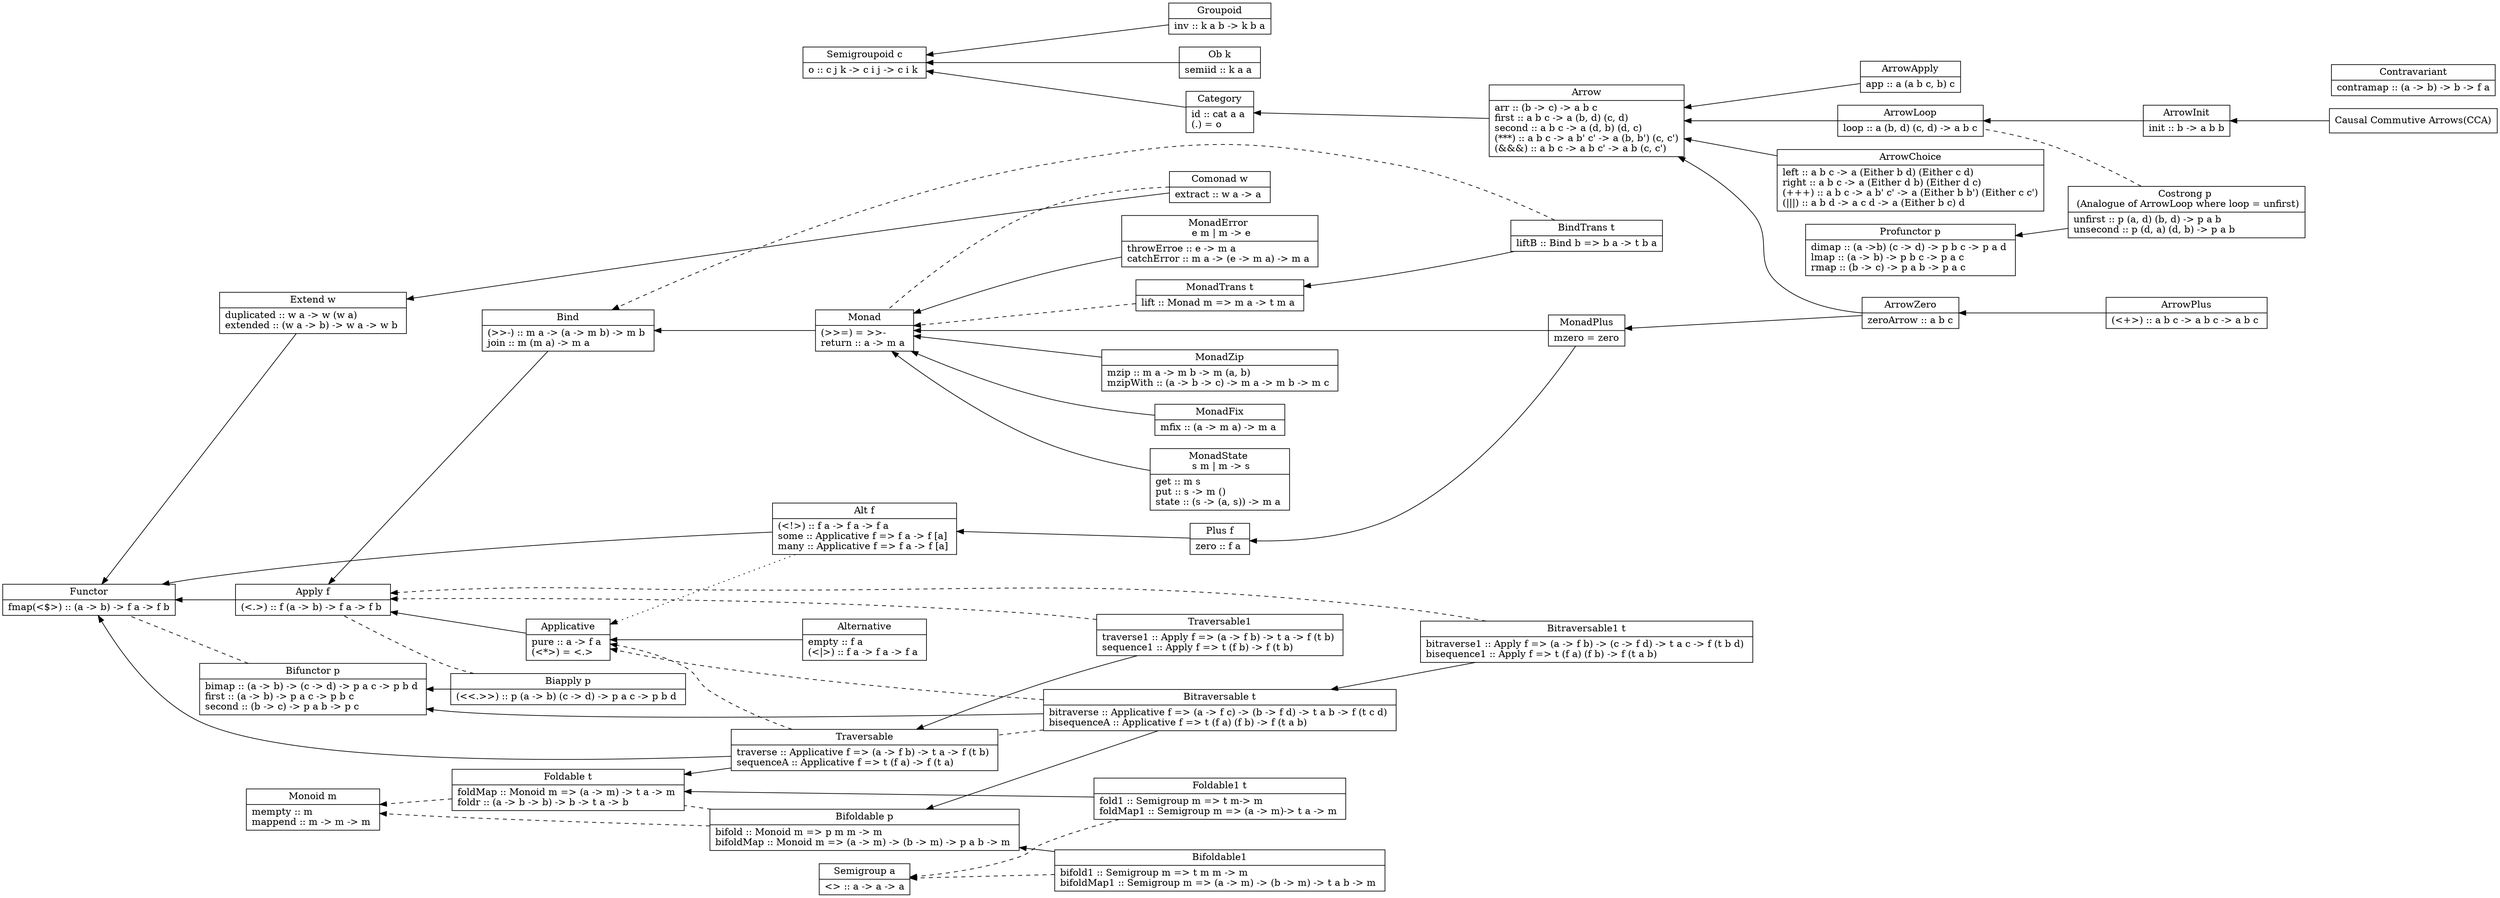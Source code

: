 digraph {
	graph[rankdir="RL"]
	node[shape="record"]

	category [label="{ Category }|{ id :: cat a a \l\
	(.) = o \l }"]
	functor [label="{ Functor }|{ fmap(\<$\>) :: (a -\> b) -\> f a -\> f b }"]
	applicative [label="{ Applicative }|{ pure :: a -\> f a \l\
	(\<*\>) = \<.\>\l }"]
	alternative [label="{ Alternative }|{ empty :: f a \l\
	(\<\|\>) :: f a -\> f a -\> f a \l}"]
	monad  [label="{ Monad }|{ (\>\>=) = \>\>- \lreturn :: a -\> m a \l}"]
	monadplus [label="{ MonadPlus }|{ mzero = zero }"]
	monadzip [label="{ MonadZip }|{ mzip :: m a -\> m b -\> m (a, b)\l\
	mzipWith :: (a -\> b -\> c) -\> m a -\> m b -\> m c \l}"]
	arrow [label="{ Arrow }|{ arr :: (b -\> c) -\> a b c \l\
first :: a b c -\> a (b, d) (c, d) \l\
second :: a b c -\> a (d, b) (d, c) \l\
(***) :: a b c -\> a b' c' -\> a (b, b') (c, c')\l\
(&&&) :: a b c -\> a b c' -\> a b (c, c')\l }"]
	monadfix [label="{ MonadFix }|{ mfix :: (a -\> m a) -\> m a \l}"]
	arrowplus [label="{ ArrowPlus }|{ (\<+\>) :: a b c -\> a b c -\> a b c \l }"]
	arrowzero [label="{ ArrowZero }|{ zeroArrow :: a b c }"]
	arrowinit[label="{ ArrowInit }|{ init :: b -\> a b b }"]
	arrowchoice[label="{ ArrowChoice }|{ left :: a b c -\> a (Either b d) (Either c d) \l\
	right :: a b c -\> a (Either d b) (Either d c)\l\
	(+++) :: a b c -\> a b' c' -\> a (Either b b') (Either c c')\l\
	(\|\|\|) :: a b d -\> a c d -\> a (Either b c) d\l }"]
	arrowapply [label="{ ArrowApply }|{ app :: a (a b c, b) c }"]
	arrowloop [label="{ ArrowLoop }|{ loop :: a (b, d) (c, d) -\> a b c }"]
	cca [label="{Causal Commutive Arrows(CCA) }"]
	monoid [label="{ Monoid m}|{ mempty :: m \l\
	mappend :: m -\> m -\> m \l}"]
	foldable [label="{ Foldable t}|{ foldMap :: Monoid m =\> (a -\> m) -\> t a -\> m \l\
	foldr :: (a -\> b -\> b) -\> b -\> t a -\> b \l}"]
	traversable [label="{ Traversable }|{ traverse :: Applicative f =\> (a -\> f b) -\> t a -\> f (t b) \l\
	sequenceA :: Applicative f =\> t (f a) -\> f (t a) \l }"]
	contravariant [label="{ Contravariant }|{ contramap :: (a -\> b) -\>  b -\> f a }"]
	monadstate [label="{ MonadState \n s m \| m -\> s }|{ get :: m s \l\
	put :: s -\> m () \l\
	state :: (s -\> (a, s)) -\> m a \l}"]
	monaderror [label="{ MonadError \n e m \| m -\> e }|{ throwErroe :: e -\> m a \l\
	catchError :: m a -\> (e -\> m a) -\> m a \l }"]
	comonad [label="{ Comonad w }|{ extract :: w a -\> a \l }"]
	bifunctor [label="{ Bifunctor p }|{ bimap :: (a -\> b) -\> (c -\> d) -\> p a c -\> p b d \l\
	first :: (a -\> b) -\> p a c -\> p b c \l\
	second :: (b -\> c) -\> p a b -\> p  c \l }"]
	biapply [label="{ Biapply p }|{ (\<\<.\>\>) :: p (a -\> b) (c -\> d) -\> p a c -\> p b d \l }"]
	alt [label="{ Alt f }|{ (\<!\>) :: f a -\> f a -\> f a \l\
	some :: Applicative f =\> f a -\> f [a] \l\
	many :: Applicative f =\> f a -\> f [a] \l }"]
	apply [label="{ Apply f }|{ (\<.\>) :: f (a -\> b) -\> f a -\> f b \l}"]
	semigroup [label="{ Semigroup a }|{ \<\> :: a -\> a -\> a }"]
	semigroupoid [label="{ Semigroupoid c }|{ o :: c j k -\> c i j -\> c i k \l }"]
	bind [label="{ Bind }|{ (\>\>-) :: m a -\> (a -\> m b) -\> m b \l\
	join :: m (m a) -\> m a \l}"]
	bindtrans [label="{ BindTrans t}|{ liftB :: Bind b =\> b a -\> t b a }"]
	monadtrans [label="{ MonadTrans t}|{ lift :: Monad m =\> m a -\> t m a \l}"]
	extend [label="{ Extend w }|{ duplicated :: w a -\> w (w a) \l\
	extended :: (w a -\> b) -\> w a -\> w b \l }"]
	plus [label="{ Plus f }|{ zero :: f a \l }"]
	groupoid [label="{ Groupoid }|{ inv :: k a b -\> k b a }"]
	bifoldable [label="{ Bifoldable p}|{ bifold :: Monoid m =\> p m m -\> m \l\
	bifoldMap :: Monoid m =\> (a -\> m) -\> (b -\> m) -\> p a b -\> m \l }"]
	bifoldable1 [label="{ Bifoldable1 }|{ bifold1 :: Semigroup m =\> t m m -\> m \l\
	bifoldMap1 :: Semigroup m =\> (a -\> m) -\> (b -\> m) -\> t a b -\> m \l }"]
	bitraversable [label="{ Bitraversable t }|{ bitraverse :: Applicative f =\> (a -\> f c) -\> (b -\> f d) -\> t a b -\> f (t c d) \l\
	bisequenceA :: Applicative f =\> t (f a) (f b) -\> f (t a b) \l }"]
	bitraversable1 [label="{ Bitraversable1 t }|{ bitraverse1 :: Apply f =\> (a -\> f b) -\> (c -\> f d) -\> t a c -\> f (t b d) \l\
	bisequence1 :: Apply f =\> t (f a) (f b) -\> f (t a b) \l }"]
	foldable1 [label="{ Foldable1 t }|{ fold1 :: Semigroup m =\> t m-\> m \l\
	foldMap1 :: Semigroup m =\> (a -\> m)-\> t a -\> m \l }"]
	traversable1 [label="{ Traversable1 }|{ traverse1 :: Apply f =\> (a -\> f b) -\> t a -\> f (t b) \l\
	sequence1 :: Apply f =\> t (f b) -\> f (t b) \l }"]
	ob [label="{ Ob k }|{ semiid :: k a a \l }"]
	profunctor [label="{ Profunctor p }|{ dimap :: (a -\>b) (c -\> d) -\> p b c -\> p a d \l\
	lmap :: (a -\> b) -\> p b c -\> p a c \l\
	rmap :: (b -\> c) -\> p a b -\> p a c \l }"]
	costrong [label="{ Costrong p \n (Analogue of ArrowLoop where loop = unfirst) }|{ unfirst :: p (a, d) (b, d) -\> p a b \l\
	unsecond :: p (d, a) (d, b) -\> p a b \l }"]

	costrong -> profunctor
	costrong -> arrowloop [style="dashed" arrowhead="none"]
	ob -> semigroupoid
	traversable1 -> traversable
	traversable1 -> apply [style="dashed"]
	foldable1 -> foldable
	foldable1 -> semigroup [style="dashed"]
	bitraversable1 -> bitraversable
	bitraversable1 -> apply [style="dashed"]
	bitraversable -> applicative [style="dashed"]
	bitraversable -> {bifunctor, bifoldable}
	bitraversable -> traversable [style="dashed" arrowhead="none"]
	bifoldable -> monoid [style="dashed"]
	bifoldable1 -> bifoldable
	bifoldable1 -> semigroup [style="dashed"]
	bifoldable -> foldable [style="dashed" arrowhead="none"]
	groupoid -> semigroupoid
	plus -> alt
	extend -> functor
	comonad -> extend
	comonad -> monad [style="dashed" arrowhead="none"]
	biapply -> bifunctor
	biapply -> apply [style="dashed" arrowhead="none"]
	bifunctor -> functor [style="dashed" arrowhead="none"]
	bindtrans -> monadtrans
	bindtrans -> bind [style="dashed"]
	monadtrans -> monad [style="dashed"]
	alt -> functor
	apply -> functor
	bind -> apply
	alt -> applicative [style="dotted"]
	traversable -> {foldable, functor}
	applicative -> apply
	alternative -> applicative
	monad -> bind
	monadfix -> monad
	monadplus -> {monad, plus}
	monadzip -> monad
	monadstate -> monad
	monaderror -> monad
	arrow -> category
	category -> semigroupoid
	arrowchoice -> arrow
	arrowapply -> arrow
	arrowloop -> arrow
	arrowinit -> arrowloop
	arrowzero -> {arrow, monadplus}
	arrowplus -> arrowzero
	cca -> arrowinit
	traversable -> applicative [style="dashed"]
	foldable -> monoid [style="dashed"]
}
